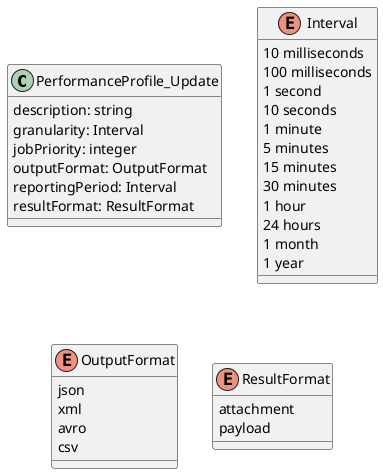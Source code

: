 @startuml useCase4PatchModel

class PerformanceProfile_Update {

    description: string
    granularity: Interval
    jobPriority: integer
    outputFormat: OutputFormat
    reportingPeriod: Interval
    resultFormat: ResultFormat
}

enum Interval {

    10 milliseconds
    100 milliseconds
    1 second
    10 seconds
    1 minute
    5 minutes
    15 minutes
    30 minutes
    1 hour
    24 hours
    1 month
    1 year
}

enum OutputFormat {

    json
    xml
    avro
    csv
}

enum ResultFormat {

    attachment
    payload
}

@enduml